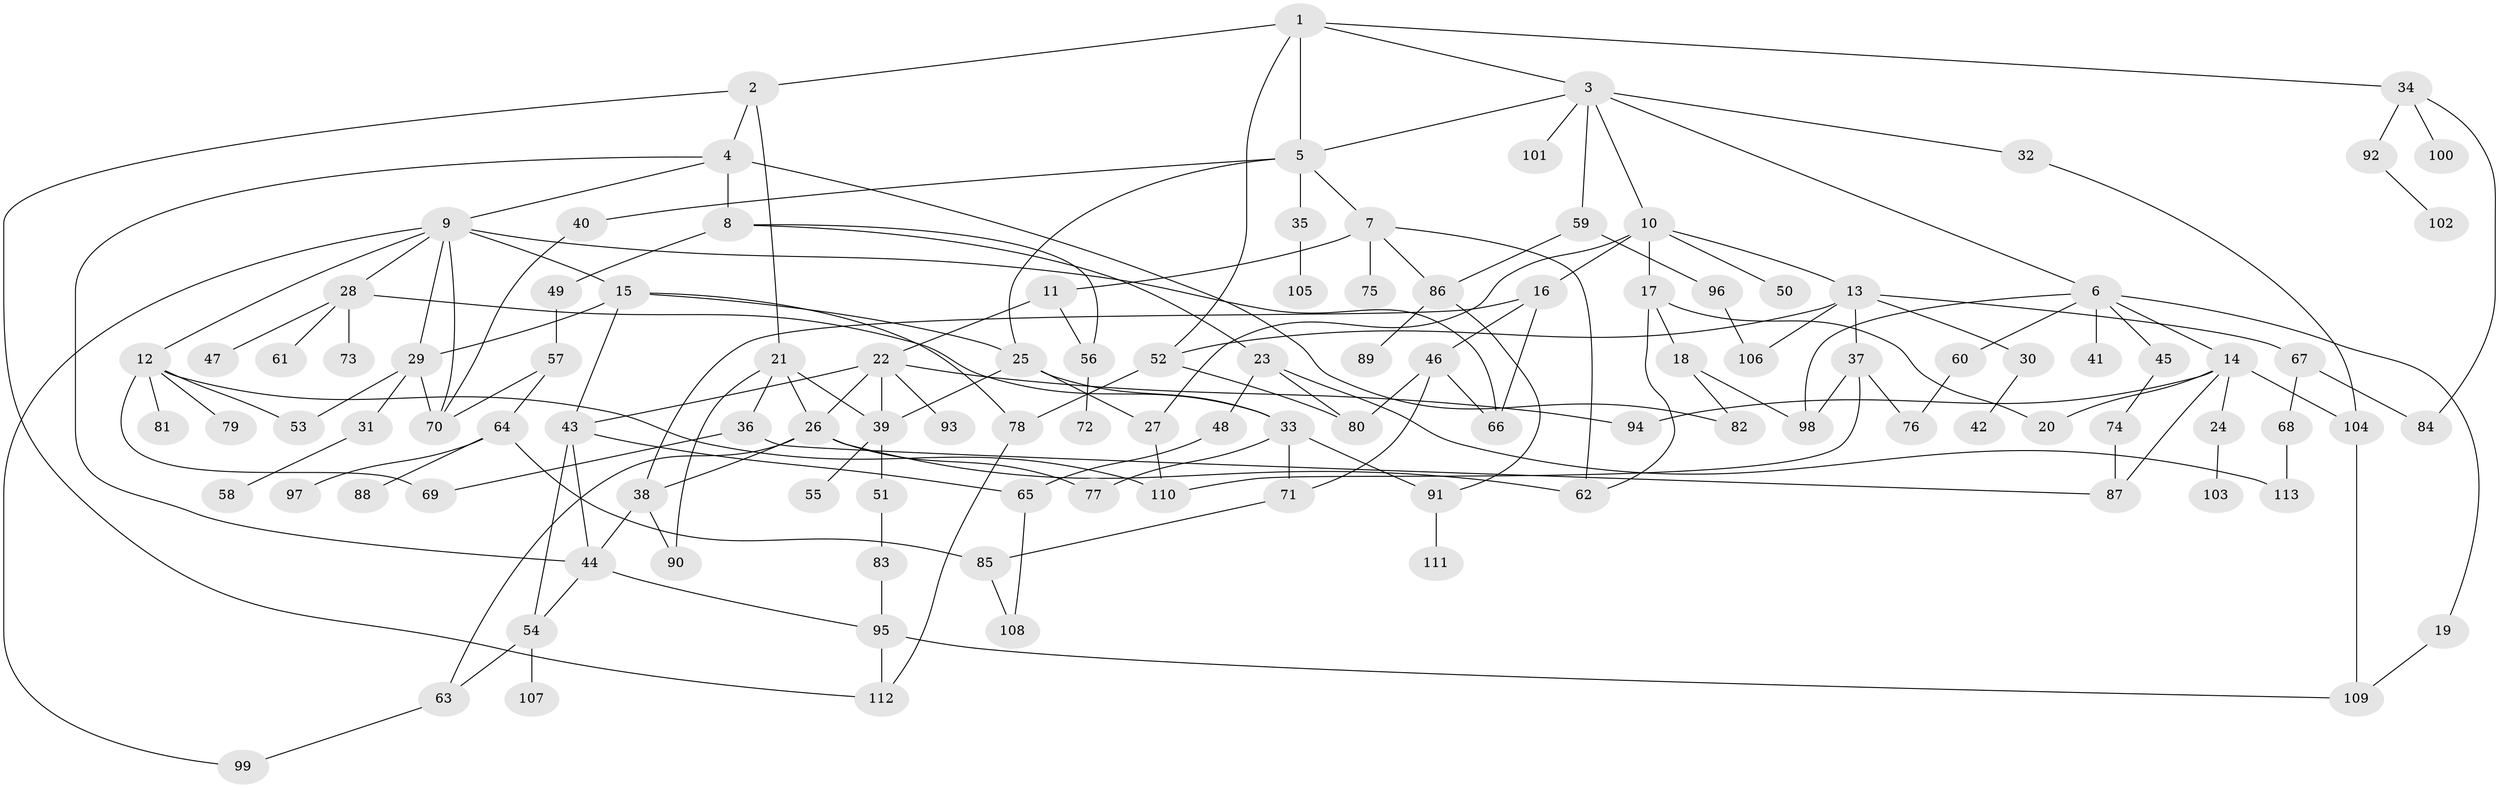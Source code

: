 // Generated by graph-tools (version 1.1) at 2025/13/03/09/25 04:13:21]
// undirected, 113 vertices, 168 edges
graph export_dot {
graph [start="1"]
  node [color=gray90,style=filled];
  1;
  2;
  3;
  4;
  5;
  6;
  7;
  8;
  9;
  10;
  11;
  12;
  13;
  14;
  15;
  16;
  17;
  18;
  19;
  20;
  21;
  22;
  23;
  24;
  25;
  26;
  27;
  28;
  29;
  30;
  31;
  32;
  33;
  34;
  35;
  36;
  37;
  38;
  39;
  40;
  41;
  42;
  43;
  44;
  45;
  46;
  47;
  48;
  49;
  50;
  51;
  52;
  53;
  54;
  55;
  56;
  57;
  58;
  59;
  60;
  61;
  62;
  63;
  64;
  65;
  66;
  67;
  68;
  69;
  70;
  71;
  72;
  73;
  74;
  75;
  76;
  77;
  78;
  79;
  80;
  81;
  82;
  83;
  84;
  85;
  86;
  87;
  88;
  89;
  90;
  91;
  92;
  93;
  94;
  95;
  96;
  97;
  98;
  99;
  100;
  101;
  102;
  103;
  104;
  105;
  106;
  107;
  108;
  109;
  110;
  111;
  112;
  113;
  1 -- 2;
  1 -- 3;
  1 -- 5;
  1 -- 34;
  1 -- 52;
  2 -- 4;
  2 -- 21;
  2 -- 112;
  3 -- 6;
  3 -- 10;
  3 -- 32;
  3 -- 59;
  3 -- 101;
  3 -- 5;
  4 -- 8;
  4 -- 9;
  4 -- 44;
  4 -- 82;
  5 -- 7;
  5 -- 25;
  5 -- 35;
  5 -- 40;
  6 -- 14;
  6 -- 19;
  6 -- 41;
  6 -- 45;
  6 -- 60;
  6 -- 98;
  7 -- 11;
  7 -- 62;
  7 -- 75;
  7 -- 86;
  8 -- 23;
  8 -- 49;
  8 -- 56;
  9 -- 12;
  9 -- 15;
  9 -- 28;
  9 -- 29;
  9 -- 99;
  9 -- 70;
  9 -- 66;
  10 -- 13;
  10 -- 16;
  10 -- 17;
  10 -- 27;
  10 -- 50;
  11 -- 22;
  11 -- 56;
  12 -- 53;
  12 -- 69;
  12 -- 79;
  12 -- 81;
  12 -- 110;
  13 -- 30;
  13 -- 37;
  13 -- 52;
  13 -- 67;
  13 -- 106;
  14 -- 24;
  14 -- 104;
  14 -- 94;
  14 -- 20;
  14 -- 87;
  15 -- 43;
  15 -- 78;
  15 -- 25;
  15 -- 29;
  16 -- 38;
  16 -- 46;
  16 -- 66;
  17 -- 18;
  17 -- 20;
  17 -- 62;
  18 -- 82;
  18 -- 98;
  19 -- 109;
  21 -- 36;
  21 -- 39;
  21 -- 90;
  21 -- 26;
  22 -- 26;
  22 -- 93;
  22 -- 94;
  22 -- 43;
  22 -- 39;
  23 -- 48;
  23 -- 113;
  23 -- 80;
  24 -- 103;
  25 -- 33;
  25 -- 27;
  25 -- 39;
  26 -- 63;
  26 -- 77;
  26 -- 38;
  26 -- 62;
  27 -- 110;
  28 -- 47;
  28 -- 61;
  28 -- 73;
  28 -- 33;
  29 -- 31;
  29 -- 70;
  29 -- 53;
  30 -- 42;
  31 -- 58;
  32 -- 104;
  33 -- 71;
  33 -- 91;
  33 -- 77;
  34 -- 92;
  34 -- 100;
  34 -- 84;
  35 -- 105;
  36 -- 87;
  36 -- 69;
  37 -- 98;
  37 -- 110;
  37 -- 76;
  38 -- 90;
  38 -- 44;
  39 -- 51;
  39 -- 55;
  40 -- 70;
  43 -- 44;
  43 -- 54;
  43 -- 65;
  44 -- 54;
  44 -- 95;
  45 -- 74;
  46 -- 66;
  46 -- 71;
  46 -- 80;
  48 -- 65;
  49 -- 57;
  51 -- 83;
  52 -- 78;
  52 -- 80;
  54 -- 107;
  54 -- 63;
  56 -- 72;
  57 -- 64;
  57 -- 70;
  59 -- 96;
  59 -- 86;
  60 -- 76;
  63 -- 99;
  64 -- 85;
  64 -- 88;
  64 -- 97;
  65 -- 108;
  67 -- 68;
  67 -- 84;
  68 -- 113;
  71 -- 85;
  74 -- 87;
  78 -- 112;
  83 -- 95;
  85 -- 108;
  86 -- 89;
  86 -- 91;
  91 -- 111;
  92 -- 102;
  95 -- 112;
  95 -- 109;
  96 -- 106;
  104 -- 109;
}
